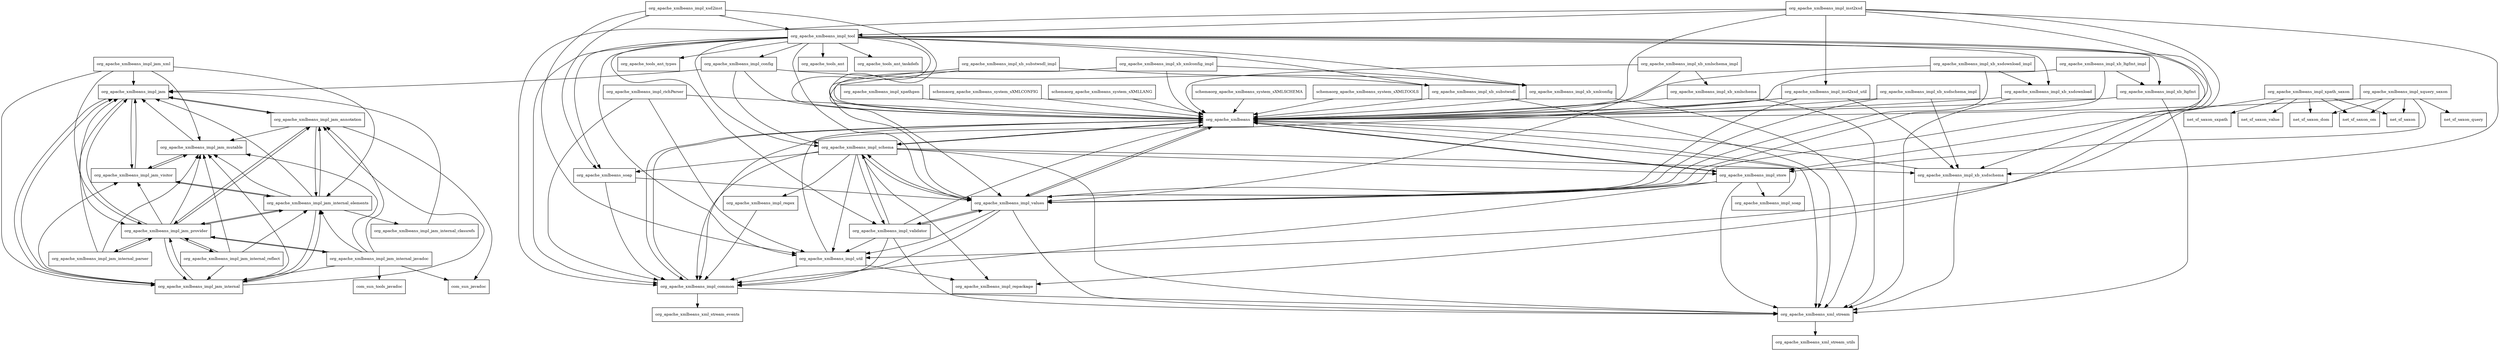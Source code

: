 digraph xmlbeans_3_1_0_package_dependencies {
  node [shape = box, fontsize=10.0];
  org_apache_xmlbeans -> org_apache_xmlbeans_impl_common;
  org_apache_xmlbeans -> org_apache_xmlbeans_impl_schema;
  org_apache_xmlbeans -> org_apache_xmlbeans_impl_store;
  org_apache_xmlbeans -> org_apache_xmlbeans_impl_values;
  org_apache_xmlbeans -> org_apache_xmlbeans_xml_stream;
  org_apache_xmlbeans_impl_common -> org_apache_xmlbeans;
  org_apache_xmlbeans_impl_common -> org_apache_xmlbeans_xml_stream;
  org_apache_xmlbeans_impl_common -> org_apache_xmlbeans_xml_stream_events;
  org_apache_xmlbeans_impl_config -> org_apache_xmlbeans;
  org_apache_xmlbeans_impl_config -> org_apache_xmlbeans_impl_jam;
  org_apache_xmlbeans_impl_config -> org_apache_xmlbeans_impl_schema;
  org_apache_xmlbeans_impl_config -> org_apache_xmlbeans_impl_xb_xmlconfig;
  org_apache_xmlbeans_impl_inst2xsd -> org_apache_xmlbeans;
  org_apache_xmlbeans_impl_inst2xsd -> org_apache_xmlbeans_impl_common;
  org_apache_xmlbeans_impl_inst2xsd -> org_apache_xmlbeans_impl_inst2xsd_util;
  org_apache_xmlbeans_impl_inst2xsd -> org_apache_xmlbeans_impl_tool;
  org_apache_xmlbeans_impl_inst2xsd -> org_apache_xmlbeans_impl_util;
  org_apache_xmlbeans_impl_inst2xsd -> org_apache_xmlbeans_impl_values;
  org_apache_xmlbeans_impl_inst2xsd -> org_apache_xmlbeans_impl_xb_xsdschema;
  org_apache_xmlbeans_impl_inst2xsd_util -> org_apache_xmlbeans;
  org_apache_xmlbeans_impl_inst2xsd_util -> org_apache_xmlbeans_impl_common;
  org_apache_xmlbeans_impl_inst2xsd_util -> org_apache_xmlbeans_impl_values;
  org_apache_xmlbeans_impl_inst2xsd_util -> org_apache_xmlbeans_impl_xb_xsdschema;
  org_apache_xmlbeans_impl_jam -> org_apache_xmlbeans_impl_jam_annotation;
  org_apache_xmlbeans_impl_jam -> org_apache_xmlbeans_impl_jam_internal;
  org_apache_xmlbeans_impl_jam -> org_apache_xmlbeans_impl_jam_provider;
  org_apache_xmlbeans_impl_jam -> org_apache_xmlbeans_impl_jam_visitor;
  org_apache_xmlbeans_impl_jam_annotation -> com_sun_javadoc;
  org_apache_xmlbeans_impl_jam_annotation -> org_apache_xmlbeans_impl_jam;
  org_apache_xmlbeans_impl_jam_annotation -> org_apache_xmlbeans_impl_jam_internal_elements;
  org_apache_xmlbeans_impl_jam_annotation -> org_apache_xmlbeans_impl_jam_mutable;
  org_apache_xmlbeans_impl_jam_annotation -> org_apache_xmlbeans_impl_jam_provider;
  org_apache_xmlbeans_impl_jam_internal -> org_apache_xmlbeans_impl_jam;
  org_apache_xmlbeans_impl_jam_internal -> org_apache_xmlbeans_impl_jam_annotation;
  org_apache_xmlbeans_impl_jam_internal -> org_apache_xmlbeans_impl_jam_internal_elements;
  org_apache_xmlbeans_impl_jam_internal -> org_apache_xmlbeans_impl_jam_mutable;
  org_apache_xmlbeans_impl_jam_internal -> org_apache_xmlbeans_impl_jam_provider;
  org_apache_xmlbeans_impl_jam_internal -> org_apache_xmlbeans_impl_jam_visitor;
  org_apache_xmlbeans_impl_jam_internal_classrefs -> org_apache_xmlbeans_impl_jam;
  org_apache_xmlbeans_impl_jam_internal_elements -> org_apache_xmlbeans_impl_jam;
  org_apache_xmlbeans_impl_jam_internal_elements -> org_apache_xmlbeans_impl_jam_annotation;
  org_apache_xmlbeans_impl_jam_internal_elements -> org_apache_xmlbeans_impl_jam_internal;
  org_apache_xmlbeans_impl_jam_internal_elements -> org_apache_xmlbeans_impl_jam_internal_classrefs;
  org_apache_xmlbeans_impl_jam_internal_elements -> org_apache_xmlbeans_impl_jam_mutable;
  org_apache_xmlbeans_impl_jam_internal_elements -> org_apache_xmlbeans_impl_jam_provider;
  org_apache_xmlbeans_impl_jam_internal_elements -> org_apache_xmlbeans_impl_jam_visitor;
  org_apache_xmlbeans_impl_jam_internal_javadoc -> com_sun_javadoc;
  org_apache_xmlbeans_impl_jam_internal_javadoc -> com_sun_tools_javadoc;
  org_apache_xmlbeans_impl_jam_internal_javadoc -> org_apache_xmlbeans_impl_jam_annotation;
  org_apache_xmlbeans_impl_jam_internal_javadoc -> org_apache_xmlbeans_impl_jam_internal;
  org_apache_xmlbeans_impl_jam_internal_javadoc -> org_apache_xmlbeans_impl_jam_internal_elements;
  org_apache_xmlbeans_impl_jam_internal_javadoc -> org_apache_xmlbeans_impl_jam_mutable;
  org_apache_xmlbeans_impl_jam_internal_javadoc -> org_apache_xmlbeans_impl_jam_provider;
  org_apache_xmlbeans_impl_jam_internal_parser -> org_apache_xmlbeans_impl_jam;
  org_apache_xmlbeans_impl_jam_internal_parser -> org_apache_xmlbeans_impl_jam_mutable;
  org_apache_xmlbeans_impl_jam_internal_parser -> org_apache_xmlbeans_impl_jam_provider;
  org_apache_xmlbeans_impl_jam_internal_reflect -> org_apache_xmlbeans_impl_jam_internal;
  org_apache_xmlbeans_impl_jam_internal_reflect -> org_apache_xmlbeans_impl_jam_internal_elements;
  org_apache_xmlbeans_impl_jam_internal_reflect -> org_apache_xmlbeans_impl_jam_mutable;
  org_apache_xmlbeans_impl_jam_internal_reflect -> org_apache_xmlbeans_impl_jam_provider;
  org_apache_xmlbeans_impl_jam_mutable -> org_apache_xmlbeans_impl_jam;
  org_apache_xmlbeans_impl_jam_mutable -> org_apache_xmlbeans_impl_jam_visitor;
  org_apache_xmlbeans_impl_jam_provider -> org_apache_xmlbeans_impl_jam;
  org_apache_xmlbeans_impl_jam_provider -> org_apache_xmlbeans_impl_jam_annotation;
  org_apache_xmlbeans_impl_jam_provider -> org_apache_xmlbeans_impl_jam_internal;
  org_apache_xmlbeans_impl_jam_provider -> org_apache_xmlbeans_impl_jam_internal_elements;
  org_apache_xmlbeans_impl_jam_provider -> org_apache_xmlbeans_impl_jam_internal_javadoc;
  org_apache_xmlbeans_impl_jam_provider -> org_apache_xmlbeans_impl_jam_internal_parser;
  org_apache_xmlbeans_impl_jam_provider -> org_apache_xmlbeans_impl_jam_internal_reflect;
  org_apache_xmlbeans_impl_jam_provider -> org_apache_xmlbeans_impl_jam_mutable;
  org_apache_xmlbeans_impl_jam_provider -> org_apache_xmlbeans_impl_jam_visitor;
  org_apache_xmlbeans_impl_jam_visitor -> org_apache_xmlbeans_impl_jam;
  org_apache_xmlbeans_impl_jam_visitor -> org_apache_xmlbeans_impl_jam_internal_elements;
  org_apache_xmlbeans_impl_jam_visitor -> org_apache_xmlbeans_impl_jam_mutable;
  org_apache_xmlbeans_impl_jam_xml -> org_apache_xmlbeans_impl_jam;
  org_apache_xmlbeans_impl_jam_xml -> org_apache_xmlbeans_impl_jam_internal;
  org_apache_xmlbeans_impl_jam_xml -> org_apache_xmlbeans_impl_jam_internal_elements;
  org_apache_xmlbeans_impl_jam_xml -> org_apache_xmlbeans_impl_jam_mutable;
  org_apache_xmlbeans_impl_jam_xml -> org_apache_xmlbeans_impl_jam_provider;
  org_apache_xmlbeans_impl_regex -> org_apache_xmlbeans_impl_common;
  org_apache_xmlbeans_impl_richParser -> org_apache_xmlbeans;
  org_apache_xmlbeans_impl_richParser -> org_apache_xmlbeans_impl_common;
  org_apache_xmlbeans_impl_richParser -> org_apache_xmlbeans_impl_util;
  org_apache_xmlbeans_impl_schema -> org_apache_xmlbeans;
  org_apache_xmlbeans_impl_schema -> org_apache_xmlbeans_impl_common;
  org_apache_xmlbeans_impl_schema -> org_apache_xmlbeans_impl_regex;
  org_apache_xmlbeans_impl_schema -> org_apache_xmlbeans_impl_repackage;
  org_apache_xmlbeans_impl_schema -> org_apache_xmlbeans_impl_store;
  org_apache_xmlbeans_impl_schema -> org_apache_xmlbeans_impl_util;
  org_apache_xmlbeans_impl_schema -> org_apache_xmlbeans_impl_validator;
  org_apache_xmlbeans_impl_schema -> org_apache_xmlbeans_impl_values;
  org_apache_xmlbeans_impl_schema -> org_apache_xmlbeans_impl_xb_xsdschema;
  org_apache_xmlbeans_impl_schema -> org_apache_xmlbeans_soap;
  org_apache_xmlbeans_impl_schema -> org_apache_xmlbeans_xml_stream;
  org_apache_xmlbeans_impl_soap -> org_apache_xmlbeans;
  org_apache_xmlbeans_impl_store -> org_apache_xmlbeans;
  org_apache_xmlbeans_impl_store -> org_apache_xmlbeans_impl_common;
  org_apache_xmlbeans_impl_store -> org_apache_xmlbeans_impl_soap;
  org_apache_xmlbeans_impl_store -> org_apache_xmlbeans_impl_values;
  org_apache_xmlbeans_impl_store -> org_apache_xmlbeans_xml_stream;
  org_apache_xmlbeans_impl_tool -> org_apache_tools_ant;
  org_apache_xmlbeans_impl_tool -> org_apache_tools_ant_taskdefs;
  org_apache_xmlbeans_impl_tool -> org_apache_tools_ant_types;
  org_apache_xmlbeans_impl_tool -> org_apache_xmlbeans;
  org_apache_xmlbeans_impl_tool -> org_apache_xmlbeans_impl_common;
  org_apache_xmlbeans_impl_tool -> org_apache_xmlbeans_impl_config;
  org_apache_xmlbeans_impl_tool -> org_apache_xmlbeans_impl_repackage;
  org_apache_xmlbeans_impl_tool -> org_apache_xmlbeans_impl_schema;
  org_apache_xmlbeans_impl_tool -> org_apache_xmlbeans_impl_util;
  org_apache_xmlbeans_impl_tool -> org_apache_xmlbeans_impl_validator;
  org_apache_xmlbeans_impl_tool -> org_apache_xmlbeans_impl_values;
  org_apache_xmlbeans_impl_tool -> org_apache_xmlbeans_impl_xb_ltgfmt;
  org_apache_xmlbeans_impl_tool -> org_apache_xmlbeans_impl_xb_substwsdl;
  org_apache_xmlbeans_impl_tool -> org_apache_xmlbeans_impl_xb_xmlconfig;
  org_apache_xmlbeans_impl_tool -> org_apache_xmlbeans_impl_xb_xsdownload;
  org_apache_xmlbeans_impl_tool -> org_apache_xmlbeans_impl_xb_xsdschema;
  org_apache_xmlbeans_impl_tool -> org_apache_xmlbeans_soap;
  org_apache_xmlbeans_impl_util -> org_apache_xmlbeans;
  org_apache_xmlbeans_impl_util -> org_apache_xmlbeans_impl_common;
  org_apache_xmlbeans_impl_util -> org_apache_xmlbeans_impl_repackage;
  org_apache_xmlbeans_impl_validator -> org_apache_xmlbeans;
  org_apache_xmlbeans_impl_validator -> org_apache_xmlbeans_impl_common;
  org_apache_xmlbeans_impl_validator -> org_apache_xmlbeans_impl_schema;
  org_apache_xmlbeans_impl_validator -> org_apache_xmlbeans_impl_util;
  org_apache_xmlbeans_impl_validator -> org_apache_xmlbeans_impl_values;
  org_apache_xmlbeans_impl_validator -> org_apache_xmlbeans_xml_stream;
  org_apache_xmlbeans_impl_values -> org_apache_xmlbeans;
  org_apache_xmlbeans_impl_values -> org_apache_xmlbeans_impl_common;
  org_apache_xmlbeans_impl_values -> org_apache_xmlbeans_impl_schema;
  org_apache_xmlbeans_impl_values -> org_apache_xmlbeans_impl_util;
  org_apache_xmlbeans_impl_values -> org_apache_xmlbeans_impl_validator;
  org_apache_xmlbeans_impl_values -> org_apache_xmlbeans_xml_stream;
  org_apache_xmlbeans_impl_xb_ltgfmt -> org_apache_xmlbeans;
  org_apache_xmlbeans_impl_xb_ltgfmt -> org_apache_xmlbeans_xml_stream;
  org_apache_xmlbeans_impl_xb_ltgfmt_impl -> org_apache_xmlbeans;
  org_apache_xmlbeans_impl_xb_ltgfmt_impl -> org_apache_xmlbeans_impl_values;
  org_apache_xmlbeans_impl_xb_ltgfmt_impl -> org_apache_xmlbeans_impl_xb_ltgfmt;
  org_apache_xmlbeans_impl_xb_substwsdl -> org_apache_xmlbeans;
  org_apache_xmlbeans_impl_xb_substwsdl -> org_apache_xmlbeans_xml_stream;
  org_apache_xmlbeans_impl_xb_substwsdl_impl -> org_apache_xmlbeans;
  org_apache_xmlbeans_impl_xb_substwsdl_impl -> org_apache_xmlbeans_impl_values;
  org_apache_xmlbeans_impl_xb_substwsdl_impl -> org_apache_xmlbeans_impl_xb_substwsdl;
  org_apache_xmlbeans_impl_xb_xmlconfig -> org_apache_xmlbeans;
  org_apache_xmlbeans_impl_xb_xmlconfig -> org_apache_xmlbeans_xml_stream;
  org_apache_xmlbeans_impl_xb_xmlconfig_impl -> org_apache_xmlbeans;
  org_apache_xmlbeans_impl_xb_xmlconfig_impl -> org_apache_xmlbeans_impl_values;
  org_apache_xmlbeans_impl_xb_xmlconfig_impl -> org_apache_xmlbeans_impl_xb_xmlconfig;
  org_apache_xmlbeans_impl_xb_xmlschema -> org_apache_xmlbeans;
  org_apache_xmlbeans_impl_xb_xmlschema -> org_apache_xmlbeans_xml_stream;
  org_apache_xmlbeans_impl_xb_xmlschema_impl -> org_apache_xmlbeans;
  org_apache_xmlbeans_impl_xb_xmlschema_impl -> org_apache_xmlbeans_impl_values;
  org_apache_xmlbeans_impl_xb_xmlschema_impl -> org_apache_xmlbeans_impl_xb_xmlschema;
  org_apache_xmlbeans_impl_xb_xsdownload -> org_apache_xmlbeans;
  org_apache_xmlbeans_impl_xb_xsdownload -> org_apache_xmlbeans_xml_stream;
  org_apache_xmlbeans_impl_xb_xsdownload_impl -> org_apache_xmlbeans;
  org_apache_xmlbeans_impl_xb_xsdownload_impl -> org_apache_xmlbeans_impl_values;
  org_apache_xmlbeans_impl_xb_xsdownload_impl -> org_apache_xmlbeans_impl_xb_xsdownload;
  org_apache_xmlbeans_impl_xb_xsdschema -> org_apache_xmlbeans;
  org_apache_xmlbeans_impl_xb_xsdschema -> org_apache_xmlbeans_xml_stream;
  org_apache_xmlbeans_impl_xb_xsdschema_impl -> org_apache_xmlbeans;
  org_apache_xmlbeans_impl_xb_xsdschema_impl -> org_apache_xmlbeans_impl_values;
  org_apache_xmlbeans_impl_xb_xsdschema_impl -> org_apache_xmlbeans_impl_xb_xsdschema;
  org_apache_xmlbeans_impl_xpath_saxon -> net_sf_saxon;
  org_apache_xmlbeans_impl_xpath_saxon -> net_sf_saxon_dom;
  org_apache_xmlbeans_impl_xpath_saxon -> net_sf_saxon_om;
  org_apache_xmlbeans_impl_xpath_saxon -> net_sf_saxon_sxpath;
  org_apache_xmlbeans_impl_xpath_saxon -> net_sf_saxon_value;
  org_apache_xmlbeans_impl_xpath_saxon -> org_apache_xmlbeans_impl_store;
  org_apache_xmlbeans_impl_xpathgen -> org_apache_xmlbeans;
  org_apache_xmlbeans_impl_xquery_saxon -> net_sf_saxon;
  org_apache_xmlbeans_impl_xquery_saxon -> net_sf_saxon_dom;
  org_apache_xmlbeans_impl_xquery_saxon -> net_sf_saxon_om;
  org_apache_xmlbeans_impl_xquery_saxon -> net_sf_saxon_query;
  org_apache_xmlbeans_impl_xquery_saxon -> org_apache_xmlbeans;
  org_apache_xmlbeans_impl_xquery_saxon -> org_apache_xmlbeans_impl_store;
  org_apache_xmlbeans_impl_xsd2inst -> org_apache_xmlbeans;
  org_apache_xmlbeans_impl_xsd2inst -> org_apache_xmlbeans_impl_tool;
  org_apache_xmlbeans_impl_xsd2inst -> org_apache_xmlbeans_impl_util;
  org_apache_xmlbeans_impl_xsd2inst -> org_apache_xmlbeans_soap;
  org_apache_xmlbeans_soap -> org_apache_xmlbeans_impl_common;
  org_apache_xmlbeans_soap -> org_apache_xmlbeans_impl_values;
  org_apache_xmlbeans_xml_stream -> org_apache_xmlbeans_xml_stream_utils;
  schemaorg_apache_xmlbeans_system_sXMLCONFIG -> org_apache_xmlbeans;
  schemaorg_apache_xmlbeans_system_sXMLLANG -> org_apache_xmlbeans;
  schemaorg_apache_xmlbeans_system_sXMLSCHEMA -> org_apache_xmlbeans;
  schemaorg_apache_xmlbeans_system_sXMLTOOLS -> org_apache_xmlbeans;
}
